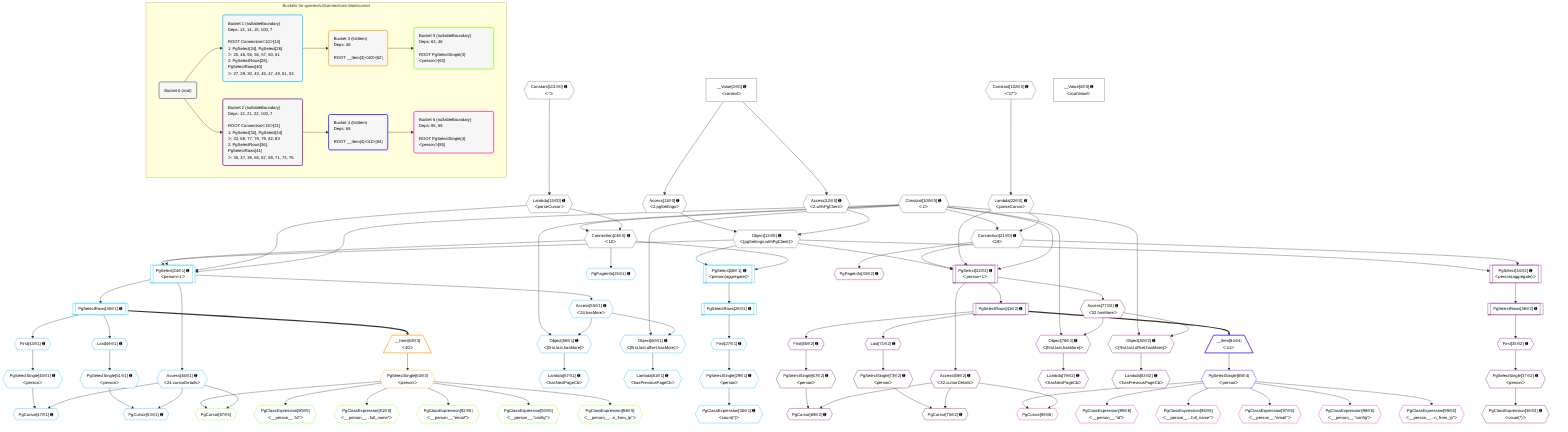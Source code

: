%%{init: {'themeVariables': { 'fontSize': '12px'}}}%%
graph TD
    classDef path fill:#eee,stroke:#000,color:#000
    classDef plan fill:#fff,stroke-width:1px,color:#000
    classDef itemplan fill:#fff,stroke-width:2px,color:#000
    classDef unbatchedplan fill:#dff,stroke-width:1px,color:#000
    classDef sideeffectplan fill:#fcc,stroke-width:2px,color:#000
    classDef bucket fill:#f6f6f6,color:#000,stroke-width:2px,text-align:left

    subgraph "Buckets for queries/v4/connections-blankcursor"
    Bucket0("Bucket 0 (root)"):::bucket
    Bucket1("Bucket 1 (nullableBoundary)<br />Deps: 13, 14, 15, 100, 7<br /><br />ROOT Connectionᐸ10ᐳ[14]<br />1: PgSelect[24], PgSelect[26]<br />ᐳ: 25, 46, 55, 56, 57, 60, 61<br />2: PgSelectRows[28], PgSelectRows[40]<br />ᐳ: 27, 29, 30, 43, 45, 47, 49, 51, 53"):::bucket
    Bucket2("Bucket 2 (nullableBoundary)<br />Deps: 13, 21, 22, 100, 7<br /><br />ROOT Connectionᐸ19ᐳ[21]<br />1: PgSelect[32], PgSelect[34]<br />ᐳ: 33, 68, 77, 78, 79, 82, 83<br />2: PgSelectRows[36], PgSelectRows[41]<br />ᐳ: 35, 37, 38, 65, 67, 69, 71, 73, 75"):::bucket
    Bucket3("Bucket 3 (listItem)<br />Deps: 46<br /><br />ROOT __Item{3}ᐸ40ᐳ[62]"):::bucket
    Bucket4("Bucket 4 (listItem)<br />Deps: 68<br /><br />ROOT __Item{4}ᐸ41ᐳ[84]"):::bucket
    Bucket5("Bucket 5 (nullableBoundary)<br />Deps: 63, 46<br /><br />ROOT PgSelectSingle{3}ᐸpersonᐳ[63]"):::bucket
    Bucket6("Bucket 6 (nullableBoundary)<br />Deps: 85, 68<br /><br />ROOT PgSelectSingle{4}ᐸpersonᐳ[85]"):::bucket
    end
    Bucket0 --> Bucket1 & Bucket2
    Bucket1 --> Bucket3
    Bucket2 --> Bucket4
    Bucket3 --> Bucket5
    Bucket4 --> Bucket6

    %% plan dependencies
    Object13{{"Object[13∈0] ➊<br />ᐸ{pgSettings,withPgClient}ᐳ"}}:::plan
    Access11{{"Access[11∈0] ➊<br />ᐸ2.pgSettingsᐳ"}}:::plan
    Access12{{"Access[12∈0] ➊<br />ᐸ2.withPgClientᐳ"}}:::plan
    Access11 & Access12 --> Object13
    Connection14{{"Connection[14∈0] ➊<br />ᐸ10ᐳ"}}:::plan
    Constant100{{"Constant[100∈0] ➊<br />ᐸ2ᐳ"}}:::plan
    Lambda15{{"Lambda[15∈0] ➊<br />ᐸparseCursorᐳ"}}:::plan
    Constant100 & Lambda15 --> Connection14
    Connection21{{"Connection[21∈0] ➊<br />ᐸ19ᐳ"}}:::plan
    Lambda22{{"Lambda[22∈0] ➊<br />ᐸparseCursorᐳ"}}:::plan
    Constant100 & Lambda22 --> Connection21
    __Value2["__Value[2∈0] ➊<br />ᐸcontextᐳ"]:::plan
    __Value2 --> Access11
    __Value2 --> Access12
    Constant101{{"Constant[101∈0] ➊<br />ᐸ''ᐳ"}}:::plan
    Constant101 --> Lambda15
    Constant102{{"Constant[102∈0] ➊<br />ᐸ'27'ᐳ"}}:::plan
    Constant102 --> Lambda22
    __Value4["__Value[4∈0] ➊<br />ᐸrootValueᐳ"]:::plan
    PgSelect24[["PgSelect[24∈1] ➊<br />ᐸperson+1ᐳ"]]:::plan
    Object13 & Connection14 & Lambda15 & Constant100 --> PgSelect24
    Object60{{"Object[60∈1] ➊<br />ᐸ{first,last,offset,hasMore}ᐳ"}}:::plan
    Access55{{"Access[55∈1] ➊<br />ᐸ24.hasMoreᐳ"}}:::plan
    Constant100 & Access55 --> Object60
    Object56{{"Object[56∈1] ➊<br />ᐸ{first,last,hasMore}ᐳ"}}:::plan
    Constant100 & Access55 --> Object56
    PgSelect26[["PgSelect[26∈1] ➊<br />ᐸperson(aggregate)ᐳ"]]:::plan
    Object13 & Connection14 --> PgSelect26
    PgCursor47{{"PgCursor[47∈1] ➊"}}:::plan
    PgSelectSingle45{{"PgSelectSingle[45∈1] ➊<br />ᐸpersonᐳ"}}:::plan
    Access46{{"Access[46∈1] ➊<br />ᐸ24.cursorDetailsᐳ"}}:::plan
    PgSelectSingle45 & Access46 --> PgCursor47
    PgCursor53{{"PgCursor[53∈1] ➊"}}:::plan
    PgSelectSingle51{{"PgSelectSingle[51∈1] ➊<br />ᐸpersonᐳ"}}:::plan
    PgSelectSingle51 & Access46 --> PgCursor53
    PgPageInfo25{{"PgPageInfo[25∈1] ➊"}}:::plan
    Connection14 --> PgPageInfo25
    First27{{"First[27∈1] ➊"}}:::plan
    PgSelectRows28[["PgSelectRows[28∈1] ➊"]]:::plan
    PgSelectRows28 --> First27
    PgSelect26 --> PgSelectRows28
    PgSelectSingle29{{"PgSelectSingle[29∈1] ➊<br />ᐸpersonᐳ"}}:::plan
    First27 --> PgSelectSingle29
    PgClassExpression30{{"PgClassExpression[30∈1] ➊<br />ᐸcount(*)ᐳ"}}:::plan
    PgSelectSingle29 --> PgClassExpression30
    PgSelectRows40[["PgSelectRows[40∈1] ➊"]]:::plan
    PgSelect24 --> PgSelectRows40
    First43{{"First[43∈1] ➊"}}:::plan
    PgSelectRows40 --> First43
    First43 --> PgSelectSingle45
    PgSelect24 --> Access46
    Last49{{"Last[49∈1] ➊"}}:::plan
    PgSelectRows40 --> Last49
    Last49 --> PgSelectSingle51
    PgSelect24 --> Access55
    Lambda57{{"Lambda[57∈1] ➊<br />ᐸhasNextPageCbᐳ"}}:::plan
    Object56 --> Lambda57
    Lambda61{{"Lambda[61∈1] ➊<br />ᐸhasPreviousPageCbᐳ"}}:::plan
    Object60 --> Lambda61
    PgSelect32[["PgSelect[32∈2] ➊<br />ᐸperson+1ᐳ"]]:::plan
    Object13 & Connection21 & Lambda22 & Constant100 --> PgSelect32
    Object82{{"Object[82∈2] ➊<br />ᐸ{first,last,offset,hasMore}ᐳ"}}:::plan
    Access77{{"Access[77∈2] ➊<br />ᐸ32.hasMoreᐳ"}}:::plan
    Constant100 & Access77 --> Object82
    Object78{{"Object[78∈2] ➊<br />ᐸ{first,last,hasMore}ᐳ"}}:::plan
    Constant100 & Access77 --> Object78
    PgSelect34[["PgSelect[34∈2] ➊<br />ᐸperson(aggregate)ᐳ"]]:::plan
    Object13 & Connection21 --> PgSelect34
    PgCursor69{{"PgCursor[69∈2] ➊"}}:::plan
    PgSelectSingle67{{"PgSelectSingle[67∈2] ➊<br />ᐸpersonᐳ"}}:::plan
    Access68{{"Access[68∈2] ➊<br />ᐸ32.cursorDetailsᐳ"}}:::plan
    PgSelectSingle67 & Access68 --> PgCursor69
    PgCursor75{{"PgCursor[75∈2] ➊"}}:::plan
    PgSelectSingle73{{"PgSelectSingle[73∈2] ➊<br />ᐸpersonᐳ"}}:::plan
    PgSelectSingle73 & Access68 --> PgCursor75
    PgPageInfo33{{"PgPageInfo[33∈2] ➊"}}:::plan
    Connection21 --> PgPageInfo33
    First35{{"First[35∈2] ➊"}}:::plan
    PgSelectRows36[["PgSelectRows[36∈2] ➊"]]:::plan
    PgSelectRows36 --> First35
    PgSelect34 --> PgSelectRows36
    PgSelectSingle37{{"PgSelectSingle[37∈2] ➊<br />ᐸpersonᐳ"}}:::plan
    First35 --> PgSelectSingle37
    PgClassExpression38{{"PgClassExpression[38∈2] ➊<br />ᐸcount(*)ᐳ"}}:::plan
    PgSelectSingle37 --> PgClassExpression38
    PgSelectRows41[["PgSelectRows[41∈2] ➊"]]:::plan
    PgSelect32 --> PgSelectRows41
    First65{{"First[65∈2] ➊"}}:::plan
    PgSelectRows41 --> First65
    First65 --> PgSelectSingle67
    PgSelect32 --> Access68
    Last71{{"Last[71∈2] ➊"}}:::plan
    PgSelectRows41 --> Last71
    Last71 --> PgSelectSingle73
    PgSelect32 --> Access77
    Lambda79{{"Lambda[79∈2] ➊<br />ᐸhasNextPageCbᐳ"}}:::plan
    Object78 --> Lambda79
    Lambda83{{"Lambda[83∈2] ➊<br />ᐸhasPreviousPageCbᐳ"}}:::plan
    Object82 --> Lambda83
    __Item62[/"__Item[62∈3]<br />ᐸ40ᐳ"\]:::itemplan
    PgSelectRows40 ==> __Item62
    PgSelectSingle63{{"PgSelectSingle[63∈3]<br />ᐸpersonᐳ"}}:::plan
    __Item62 --> PgSelectSingle63
    __Item84[/"__Item[84∈4]<br />ᐸ41ᐳ"\]:::itemplan
    PgSelectRows41 ==> __Item84
    PgSelectSingle85{{"PgSelectSingle[85∈4]<br />ᐸpersonᐳ"}}:::plan
    __Item84 --> PgSelectSingle85
    PgCursor87{{"PgCursor[87∈5]"}}:::plan
    PgSelectSingle63 & Access46 --> PgCursor87
    PgClassExpression90{{"PgClassExpression[90∈5]<br />ᐸ__person__.”id”ᐳ"}}:::plan
    PgSelectSingle63 --> PgClassExpression90
    PgClassExpression91{{"PgClassExpression[91∈5]<br />ᐸ__person__...full_name”ᐳ"}}:::plan
    PgSelectSingle63 --> PgClassExpression91
    PgClassExpression92{{"PgClassExpression[92∈5]<br />ᐸ__person__.”email”ᐳ"}}:::plan
    PgSelectSingle63 --> PgClassExpression92
    PgClassExpression93{{"PgClassExpression[93∈5]<br />ᐸ__person__.”config”ᐳ"}}:::plan
    PgSelectSingle63 --> PgClassExpression93
    PgClassExpression94{{"PgClassExpression[94∈5]<br />ᐸ__person__...n_from_ip”ᐳ"}}:::plan
    PgSelectSingle63 --> PgClassExpression94
    PgCursor89{{"PgCursor[89∈6]"}}:::plan
    PgSelectSingle85 & Access68 --> PgCursor89
    PgClassExpression95{{"PgClassExpression[95∈6]<br />ᐸ__person__.”id”ᐳ"}}:::plan
    PgSelectSingle85 --> PgClassExpression95
    PgClassExpression96{{"PgClassExpression[96∈6]<br />ᐸ__person__...full_name”ᐳ"}}:::plan
    PgSelectSingle85 --> PgClassExpression96
    PgClassExpression97{{"PgClassExpression[97∈6]<br />ᐸ__person__.”email”ᐳ"}}:::plan
    PgSelectSingle85 --> PgClassExpression97
    PgClassExpression98{{"PgClassExpression[98∈6]<br />ᐸ__person__.”config”ᐳ"}}:::plan
    PgSelectSingle85 --> PgClassExpression98
    PgClassExpression99{{"PgClassExpression[99∈6]<br />ᐸ__person__...n_from_ip”ᐳ"}}:::plan
    PgSelectSingle85 --> PgClassExpression99

    %% define steps
    classDef bucket0 stroke:#696969
    class Bucket0,__Value2,__Value4,Access11,Access12,Object13,Connection14,Lambda15,Connection21,Lambda22,Constant100,Constant101,Constant102 bucket0
    classDef bucket1 stroke:#00bfff
    class Bucket1,PgSelect24,PgPageInfo25,PgSelect26,First27,PgSelectRows28,PgSelectSingle29,PgClassExpression30,PgSelectRows40,First43,PgSelectSingle45,Access46,PgCursor47,Last49,PgSelectSingle51,PgCursor53,Access55,Object56,Lambda57,Object60,Lambda61 bucket1
    classDef bucket2 stroke:#7f007f
    class Bucket2,PgSelect32,PgPageInfo33,PgSelect34,First35,PgSelectRows36,PgSelectSingle37,PgClassExpression38,PgSelectRows41,First65,PgSelectSingle67,Access68,PgCursor69,Last71,PgSelectSingle73,PgCursor75,Access77,Object78,Lambda79,Object82,Lambda83 bucket2
    classDef bucket3 stroke:#ffa500
    class Bucket3,__Item62,PgSelectSingle63 bucket3
    classDef bucket4 stroke:#0000ff
    class Bucket4,__Item84,PgSelectSingle85 bucket4
    classDef bucket5 stroke:#7fff00
    class Bucket5,PgCursor87,PgClassExpression90,PgClassExpression91,PgClassExpression92,PgClassExpression93,PgClassExpression94 bucket5
    classDef bucket6 stroke:#ff1493
    class Bucket6,PgCursor89,PgClassExpression95,PgClassExpression96,PgClassExpression97,PgClassExpression98,PgClassExpression99 bucket6